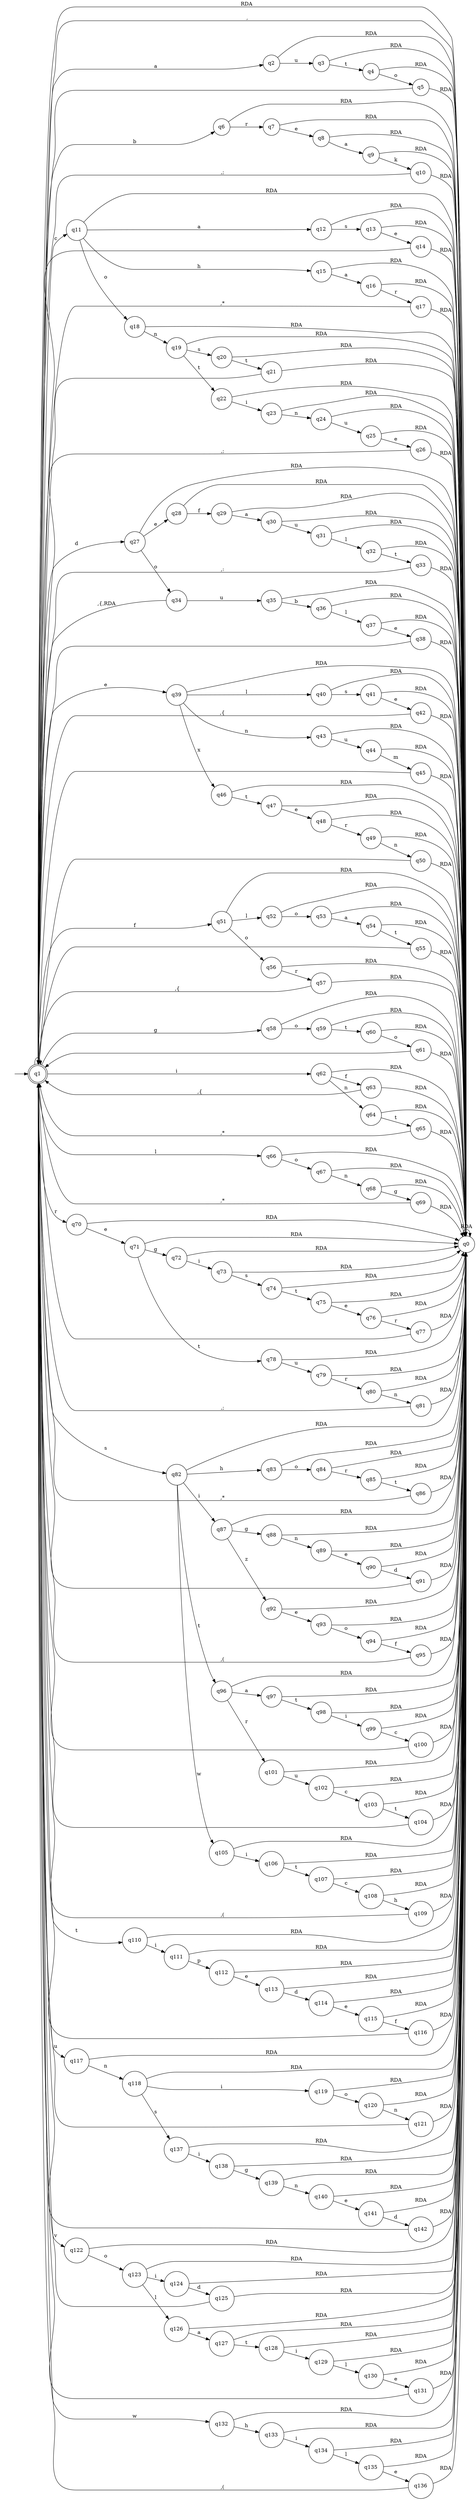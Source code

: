 digraph finite_state_machine {
	rankdir=LR size="300,300"
	node [shape=doublecircle]
	q1
	node [shape=circle]
	q0
	q1
	q2
	q3
	q4
	q5
	q6
	q7
	q8
	q9
	q10
	q11
	q12
	q13
	q14
	q15
	q16
	q17
	q18
	q19
	q20
	q21
	q22
	q23
	q24
	q25
	q26
	q27
	q28
	q29
	q30
	q31
	q32
	q33
	q34
	q35
	q36
	q37
	q38
	q39
	q40
	q41
	q42
	q43
	q44
	q45
	q46
	q47
	q48
	q49
	q50
	q51
	q52
	q53
	q54
	q55
	q56
	q57
	q58
	q59
	q60
	q61
	q62
	q63
	q64
	q65
	q66
	q67
	q68
	q69
	q70
	q71
	q72
	q73
	q74
	q75
	q76
	q77
	q78
	q79
	q80
	q81
	q82
	q83
	q84
	q85
	q86
	q87
	q88
	q89
	q90
	q91
	q92
	q93
	q94
	q95
	q96
	q97
	q98
	q99
	q100
	q101
	q102
	q103
	q104
	q105
	q106
	q107
	q108
	q109
	q110
	q111
	q112
	q113
	q114
	q115
	q116
	q117
	q118
	q119
	q120
	q121
	q137
	q138
	q139
	q140
	q141
	q142
	q122
	q123
	q124
	q125
	q126
	q127
	q128
	q129
	q130
	q131
	q132
	q133
	q134
	q135
	q136
	q0 -> q1 [label=" ,
"]
	q0 -> q0 [label=RDA]
	q1 -> q2 [label=a]
	q1 -> q6 [label=b]
	q1 -> q11 [label=c]
	q1 -> q27 [label=d]
	q1 -> q39 [label=e]
	q1 -> q51 [label=f]
	q1 -> q58 [label=g]
	q1 -> q62 [label=i]
	q1 -> q66 [label=l]
	q1 -> q70 [label=r]
	q1 -> q82 [label=s]
	q1 -> q110 [label=t]
	q1 -> q117 [label=u]
	q1 -> q122 [label=v]
	q1 -> q132 [label=w]
	q1 -> q1 [label=" ,
"]
	q1 -> q0 [label=RDA]
	q2 -> q3 [label=u]
	q2 -> q0 [label=RDA]
	q3 -> q4 [label=t]
	q3 -> q0 [label=RDA]
	q4 -> q5 [label=o]
	q4 -> q0 [label=RDA]
	q5 -> q0 [label=RDA]
	q5 -> q1 [label=" "]
	q6 -> q7 [label=r]
	q6 -> q0 [label=RDA]
	q7 -> q8 [label=e]
	q7 -> q0 [label=RDA]
	q8 -> q9 [label=a]
	q8 -> q0 [label=RDA]
	q9 -> q10 [label=k]
	q9 -> q0 [label=RDA]
	q10 -> q0 [label=RDA]
	q10 -> q1 [label=" ,;"]
	q11 -> q12 [label=a]
	q11 -> q15 [label=h]
	q11 -> q18 [label=o]
	q11 -> q0 [label=RDA]
	q12 -> q13 [label=s]
	q12 -> q0 [label=RDA]
	q13 -> q14 [label=e]
	q13 -> q0 [label=RDA]
	q14 -> q0 [label=RDA]
	q14 -> q1 [label=" "]
	q15 -> q16 [label=a]
	q15 -> q0 [label=RDA]
	q16 -> q17 [label=r]
	q16 -> q0 [label=RDA]
	q17 -> q0 [label=RDA]
	q17 -> q1 [label=" ,*"]
	q18 -> q19 [label=n]
	q18 -> q0 [label=RDA]
	q19 -> q20 [label=s]
	q19 -> q22 [label=t]
	q19 -> q0 [label=RDA]
	q20 -> q21 [label=t]
	q20 -> q0 [label=RDA]
	q21 -> q0 [label=RDA]
	q21 -> q1 [label=" "]
	q22 -> q23 [label=i]
	q22 -> q0 [label=RDA]
	q23 -> q24 [label=n]
	q23 -> q0 [label=RDA]
	q24 -> q25 [label=u]
	q24 -> q0 [label=RDA]
	q25 -> q26 [label=e]
	q25 -> q0 [label=RDA]
	q26 -> q0 [label=RDA]
	q26 -> q1 [label=" ,;"]
	q27 -> q28 [label=e]
	q27 -> q34 [label=o]
	q27 -> q0 [label=RDA]
	q28 -> q29 [label=f]
	q28 -> q0 [label=RDA]
	q29 -> q30 [label=a]
	q29 -> q0 [label=RDA]
	q30 -> q31 [label=u]
	q30 -> q0 [label=RDA]
	q31 -> q32 [label=l]
	q31 -> q0 [label=RDA]
	q32 -> q33 [label=t]
	q32 -> q0 [label=RDA]
	q33 -> q0 [label=RDA]
	q33 -> q1 [label=" ,:"]
	q34 -> q35 [label=u]
	q34 -> q1 [label=" ,{,RDA"]
	q35 -> q36 [label=b]
	q35 -> q0 [label=RDA]
	q36 -> q37 [label=l]
	q36 -> q0 [label=RDA]
	q37 -> q38 [label=e]
	q37 -> q0 [label=RDA]
	q38 -> q0 [label=RDA]
	q38 -> q1 [label=" "]
	q39 -> q40 [label=l]
	q39 -> q43 [label=n]
	q39 -> q46 [label=x]
	q39 -> q0 [label=RDA]
	q40 -> q41 [label=s]
	q40 -> q0 [label=RDA]
	q41 -> q42 [label=e]
	q41 -> q0 [label=RDA]
	q42 -> q0 [label=RDA]
	q42 -> q1 [label=" ,{"]
	q43 -> q44 [label=u]
	q43 -> q0 [label=RDA]
	q44 -> q45 [label=m]
	q44 -> q0 [label=RDA]
	q45 -> q0 [label=RDA]
	q45 -> q1 [label=" "]
	q46 -> q47 [label=t]
	q46 -> q0 [label=RDA]
	q47 -> q48 [label=e]
	q47 -> q0 [label=RDA]
	q48 -> q49 [label=r]
	q48 -> q0 [label=RDA]
	q49 -> q50 [label=n]
	q49 -> q0 [label=RDA]
	q50 -> q0 [label=RDA]
	q50 -> q1 [label=" "]
	q51 -> q52 [label=l]
	q51 -> q56 [label=o]
	q51 -> q0 [label=RDA]
	q52 -> q53 [label=o]
	q52 -> q0 [label=RDA]
	q53 -> q54 [label=a]
	q53 -> q0 [label=RDA]
	q54 -> q55 [label=t]
	q54 -> q0 [label=RDA]
	q55 -> q0 [label=RDA]
	q55 -> q1 [label=" "]
	q56 -> q57 [label=r]
	q56 -> q0 [label=RDA]
	q57 -> q0 [label=RDA]
	q57 -> q1 [label=" ,{"]
	q58 -> q59 [label=o]
	q58 -> q0 [label=RDA]
	q59 -> q60 [label=t]
	q59 -> q0 [label=RDA]
	q60 -> q61 [label=o]
	q60 -> q0 [label=RDA]
	q61 -> q0 [label=RDA]
	q61 -> q1 [label=" "]
	q62 -> q63 [label=f]
	q62 -> q64 [label=n]
	q62 -> q0 [label=RDA]
	q63 -> q0 [label=RDA]
	q63 -> q1 [label=" ,{"]
	q64 -> q65 [label=t]
	q64 -> q0 [label=RDA]
	q65 -> q0 [label=RDA]
	q65 -> q1 [label=" ,*"]
	q66 -> q67 [label=o]
	q66 -> q0 [label=RDA]
	q67 -> q68 [label=n]
	q67 -> q0 [label=RDA]
	q68 -> q69 [label=g]
	q68 -> q0 [label=RDA]
	q69 -> q0 [label=RDA]
	q69 -> q1 [label=" ,*"]
	q70 -> q71 [label=e]
	q70 -> q0 [label=RDA]
	q71 -> q72 [label=g]
	q71 -> q78 [label=t]
	q71 -> q0 [label=RDA]
	q72 -> q73 [label=i]
	q72 -> q0 [label=RDA]
	q73 -> q74 [label=s]
	q73 -> q0 [label=RDA]
	q74 -> q75 [label=t]
	q74 -> q0 [label=RDA]
	q75 -> q76 [label=e]
	q75 -> q0 [label=RDA]
	q76 -> q77 [label=r]
	q76 -> q0 [label=RDA]
	q77 -> q0 [label=RDA]
	q77 -> q1 [label=" "]
	q78 -> q79 [label=u]
	q78 -> q0 [label=RDA]
	q79 -> q80 [label=r]
	q79 -> q0 [label=RDA]
	q80 -> q81 [label=n]
	q80 -> q0 [label=RDA]
	q81 -> q0 [label=RDA]
	q81 -> q1 [label=" ,;"]
	q82 -> q83 [label=h]
	q82 -> q87 [label=i]
	q82 -> q96 [label=t]
	q82 -> q105 [label=w]
	q82 -> q0 [label=RDA]
	q83 -> q84 [label=o]
	q83 -> q0 [label=RDA]
	q84 -> q85 [label=r]
	q84 -> q0 [label=RDA]
	q85 -> q86 [label=t]
	q85 -> q0 [label=RDA]
	q86 -> q0 [label=RDA]
	q86 -> q1 [label=" ,*"]
	q87 -> q88 [label=g]
	q87 -> q92 [label=z]
	q87 -> q0 [label=RDA]
	q88 -> q89 [label=n]
	q88 -> q0 [label=RDA]
	q89 -> q90 [label=e]
	q89 -> q0 [label=RDA]
	q90 -> q91 [label=d]
	q90 -> q0 [label=RDA]
	q91 -> q0 [label=RDA]
	q91 -> q1 [label=" "]
	q92 -> q93 [label=e]
	q92 -> q0 [label=RDA]
	q93 -> q94 [label=o]
	q93 -> q0 [label=RDA]
	q94 -> q95 [label=f]
	q94 -> q0 [label=RDA]
	q95 -> q0 [label=RDA]
	q95 -> q1 [label=" ,("]
	q96 -> q97 [label=a]
	q96 -> q101 [label=r]
	q96 -> q0 [label=RDA]
	q97 -> q98 [label=t]
	q97 -> q0 [label=RDA]
	q98 -> q99 [label=i]
	q98 -> q0 [label=RDA]
	q99 -> q100 [label=c]
	q99 -> q0 [label=RDA]
	q100 -> q0 [label=RDA]
	q100 -> q1 [label=" "]
	q101 -> q102 [label=u]
	q101 -> q0 [label=RDA]
	q102 -> q103 [label=c]
	q102 -> q0 [label=RDA]
	q103 -> q104 [label=t]
	q103 -> q0 [label=RDA]
	q104 -> q0 [label=RDA]
	q104 -> q1 [label=" "]
	q105 -> q106 [label=i]
	q105 -> q0 [label=RDA]
	q106 -> q107 [label=t]
	q106 -> q0 [label=RDA]
	q107 -> q108 [label=c]
	q107 -> q0 [label=RDA]
	q108 -> q109 [label=h]
	q108 -> q0 [label=RDA]
	q109 -> q0 [label=RDA]
	q109 -> q1 [label=" ,("]
	q110 -> q111 [label=i]
	q110 -> q0 [label=RDA]
	q111 -> q112 [label=p]
	q111 -> q0 [label=RDA]
	q112 -> q113 [label=e]
	q112 -> q0 [label=RDA]
	q113 -> q114 [label=d]
	q113 -> q0 [label=RDA]
	q114 -> q115 [label=e]
	q114 -> q0 [label=RDA]
	q115 -> q116 [label=f]
	q115 -> q0 [label=RDA]
	q116 -> q0 [label=RDA]
	q116 -> q1 [label=" "]
	q117 -> q118 [label=n]
	q117 -> q0 [label=RDA]
	q118 -> q119 [label=i]
	q118 -> q137 [label=s]
	q118 -> q0 [label=RDA]
	q119 -> q120 [label=o]
	q119 -> q0 [label=RDA]
	q120 -> q121 [label=n]
	q120 -> q0 [label=RDA]
	q121 -> q0 [label=RDA]
	q121 -> q1 [label=" "]
	q137 -> q138 [label=i]
	q137 -> q0 [label=RDA]
	q138 -> q139 [label=g]
	q138 -> q0 [label=RDA]
	q139 -> q140 [label=n]
	q139 -> q0 [label=RDA]
	q140 -> q141 [label=e]
	q140 -> q0 [label=RDA]
	q141 -> q142 [label=d]
	q141 -> q0 [label=RDA]
	q142 -> q0 [label=RDA]
	q142 -> q1 [label=" "]
	q122 -> q123 [label=o]
	q122 -> q0 [label=RDA]
	q123 -> q124 [label=i]
	q123 -> q126 [label=l]
	q123 -> q0 [label=RDA]
	q124 -> q125 [label=d]
	q124 -> q0 [label=RDA]
	q125 -> q0 [label=RDA]
	q125 -> q1 [label=" "]
	q126 -> q127 [label=a]
	q126 -> q0 [label=RDA]
	q127 -> q128 [label=t]
	q127 -> q0 [label=RDA]
	q128 -> q129 [label=i]
	q128 -> q0 [label=RDA]
	q129 -> q130 [label=l]
	q129 -> q0 [label=RDA]
	q130 -> q131 [label=e]
	q130 -> q0 [label=RDA]
	q131 -> q0 [label=RDA]
	q131 -> q1 [label=" "]
	q132 -> q133 [label=h]
	q132 -> q0 [label=RDA]
	q133 -> q134 [label=i]
	q133 -> q0 [label=RDA]
	q134 -> q135 [label=l]
	q134 -> q0 [label=RDA]
	q135 -> q136 [label=e]
	q135 -> q0 [label=RDA]
	q136 -> q0 [label=RDA]
	q136 -> q1 [label=" ,("]
	node [style=filled]
	node [color=white]
	"" -> q1
}
